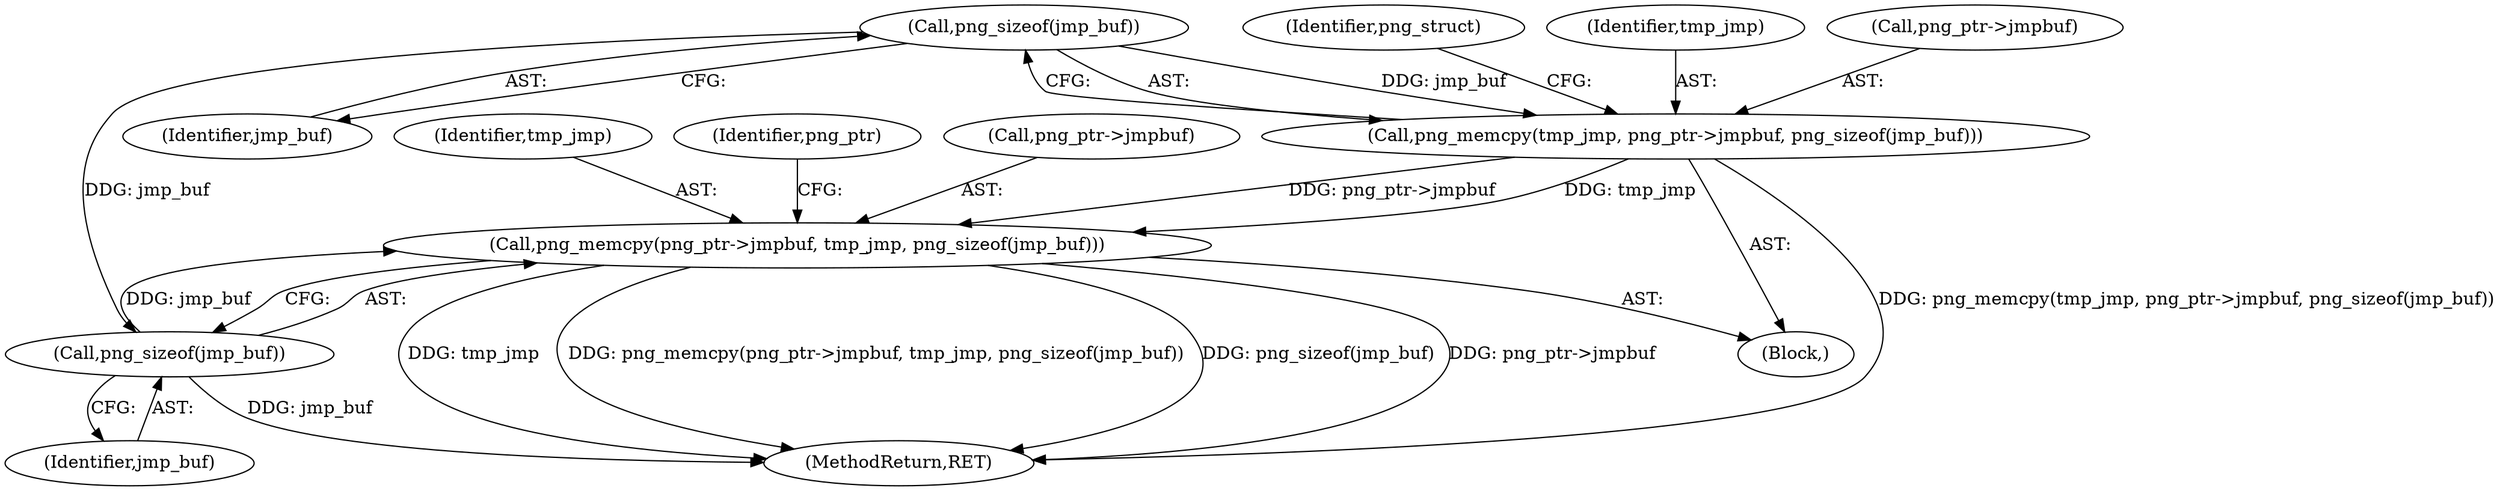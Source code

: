 digraph "0_Chrome_7f3d85b096f66870a15b37c2f40b219b2e292693_28@API" {
"1000163" [label="(Call,png_sizeof(jmp_buf))"];
"1000158" [label="(Call,png_memcpy(tmp_jmp, png_ptr->jmpbuf, png_sizeof(jmp_buf)))"];
"1000198" [label="(Call,png_memcpy(png_ptr->jmpbuf, tmp_jmp, png_sizeof(jmp_buf)))"];
"1000203" [label="(Call,png_sizeof(jmp_buf))"];
"1000234" [label="(MethodReturn,RET)"];
"1000168" [label="(Identifier,png_struct)"];
"1000164" [label="(Identifier,jmp_buf)"];
"1000206" [label="(Identifier,png_ptr)"];
"1000203" [label="(Call,png_sizeof(jmp_buf))"];
"1000110" [label="(Block,)"];
"1000163" [label="(Call,png_sizeof(jmp_buf))"];
"1000198" [label="(Call,png_memcpy(png_ptr->jmpbuf, tmp_jmp, png_sizeof(jmp_buf)))"];
"1000204" [label="(Identifier,jmp_buf)"];
"1000199" [label="(Call,png_ptr->jmpbuf)"];
"1000202" [label="(Identifier,tmp_jmp)"];
"1000159" [label="(Identifier,tmp_jmp)"];
"1000158" [label="(Call,png_memcpy(tmp_jmp, png_ptr->jmpbuf, png_sizeof(jmp_buf)))"];
"1000160" [label="(Call,png_ptr->jmpbuf)"];
"1000163" -> "1000158"  [label="AST: "];
"1000163" -> "1000164"  [label="CFG: "];
"1000164" -> "1000163"  [label="AST: "];
"1000158" -> "1000163"  [label="CFG: "];
"1000163" -> "1000158"  [label="DDG: jmp_buf"];
"1000163" -> "1000203"  [label="DDG: jmp_buf"];
"1000158" -> "1000110"  [label="AST: "];
"1000159" -> "1000158"  [label="AST: "];
"1000160" -> "1000158"  [label="AST: "];
"1000168" -> "1000158"  [label="CFG: "];
"1000158" -> "1000234"  [label="DDG: png_memcpy(tmp_jmp, png_ptr->jmpbuf, png_sizeof(jmp_buf))"];
"1000158" -> "1000198"  [label="DDG: png_ptr->jmpbuf"];
"1000158" -> "1000198"  [label="DDG: tmp_jmp"];
"1000198" -> "1000110"  [label="AST: "];
"1000198" -> "1000203"  [label="CFG: "];
"1000199" -> "1000198"  [label="AST: "];
"1000202" -> "1000198"  [label="AST: "];
"1000203" -> "1000198"  [label="AST: "];
"1000206" -> "1000198"  [label="CFG: "];
"1000198" -> "1000234"  [label="DDG: png_sizeof(jmp_buf)"];
"1000198" -> "1000234"  [label="DDG: png_ptr->jmpbuf"];
"1000198" -> "1000234"  [label="DDG: tmp_jmp"];
"1000198" -> "1000234"  [label="DDG: png_memcpy(png_ptr->jmpbuf, tmp_jmp, png_sizeof(jmp_buf))"];
"1000203" -> "1000198"  [label="DDG: jmp_buf"];
"1000203" -> "1000204"  [label="CFG: "];
"1000204" -> "1000203"  [label="AST: "];
"1000203" -> "1000234"  [label="DDG: jmp_buf"];
}
